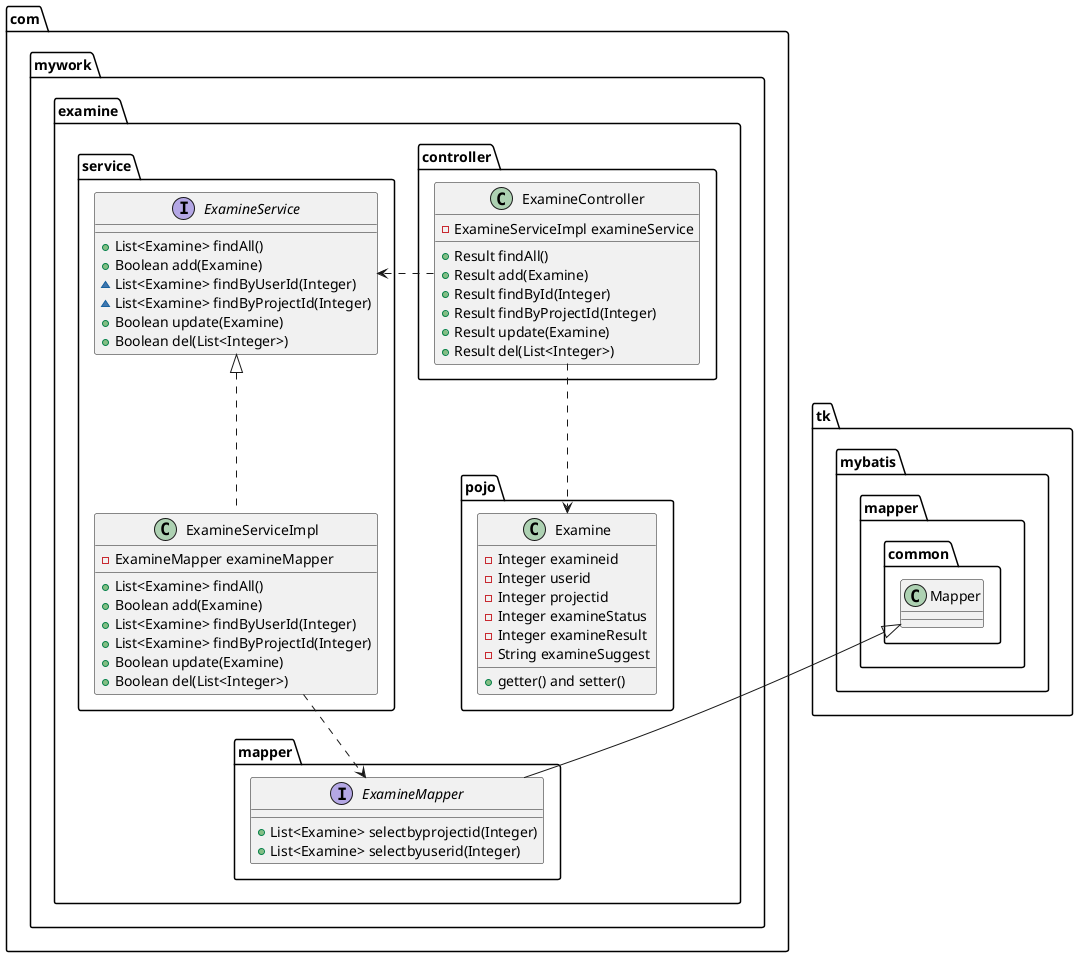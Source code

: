 @startuml
class com.mywork.examine.pojo.Examine {
- Integer examineid
- Integer userid
- Integer projectid
- Integer examineStatus
- Integer examineResult
- String examineSuggest
+ getter() and setter()

}
class com.mywork.examine.controller.ExamineController {
- ExamineServiceImpl examineService
+ Result findAll()
+ Result add(Examine)
+ Result findById(Integer)
+ Result findByProjectId(Integer)
+ Result update(Examine)
+ Result del(List<Integer>)
}
interface com.mywork.examine.mapper.ExamineMapper {
+ List<Examine> selectbyprojectid(Integer)
+ List<Examine> selectbyuserid(Integer)
}
class com.mywork.examine.service.ExamineServiceImpl {
- ExamineMapper examineMapper
+ List<Examine> findAll()
+ Boolean add(Examine)
+ List<Examine> findByUserId(Integer)
+ List<Examine> findByProjectId(Integer)
+ Boolean update(Examine)
+ Boolean del(List<Integer>)
}
interface com.mywork.examine.service.ExamineService {
+ List<Examine> findAll()
+ Boolean add(Examine)
~ List<Examine> findByUserId(Integer)
~ List<Examine> findByProjectId(Integer)
+ Boolean update(Examine)
+ Boolean del(List<Integer>)
}
com.mywork.examine.controller.ExamineController ..> com.mywork.examine.pojo.Examine
com.mywork.examine.controller.ExamineController ..> com.mywork.examine.service.ExamineService
com.mywork.examine.service.ExamineServiceImpl ..> com.mywork.examine.mapper.ExamineMapper
com.mywork.examine.service.ExamineService -[hidden]> com.mywork.examine.controller.ExamineController
'com.mywork.examine.controller.ExamineController -[hidden]> com.mywork.examine.pojo.Examine
'com.mywork.examine.service.ExamineServiceImpl -[hidden]> com.mywork.examine.mapper.ExamineMapper

tk.mybatis.mapper.common.Mapper <|-- com.mywork.examine.mapper.ExamineMapper
com.mywork.examine.service.ExamineService <|.. com.mywork.examine.service.ExamineServiceImpl
@enduml